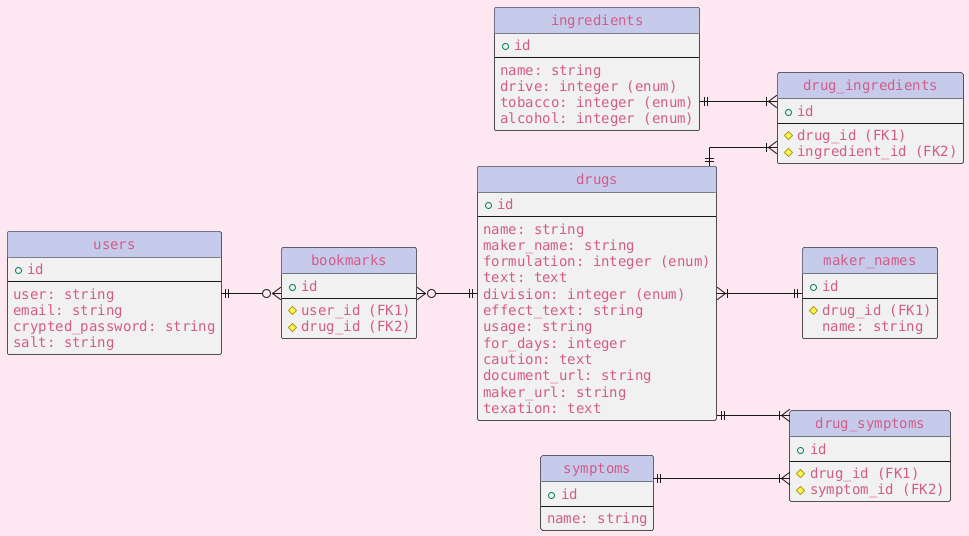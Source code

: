 @startuml
skinparam defaultFontName Monospaced
skinparam defaultFontColor #d25b87
skinparam backgroundColor #fde8f1
skinparam Legend_BackgroundColor LavenderBlush
skinparam ClassHeaderBackgroundColor #c6cbec
skinparam EntityBackgroundColor #FDFDF1
left to right direction
hide circle

' avoid problems with angled crows feet
skinparam linetype ortho


entity "drugs" as e01 {
+ id
--
name: string
maker_name: string
formulation: integer (enum)
text: text
division: integer (enum)
effect_text: string
usage: string
for_days: integer
caution: text
document_url: string
maker_url: string
texation: text
}

entity "ingredients" as e02 {
+ id
--
name: string
drive: integer (enum)
tobacco: integer (enum)
alcohol: integer (enum)
}

entity "drug_ingredients" as e08 {
+ id
--
# drug_id (FK1)
# ingredient_id (FK2)
}

entity "symptoms" as e03 {
+ id
--
name: string
}

entity "drug_symptoms" as e09 {
+ id
--
# drug_id (FK1)
# symptom_id (FK2)
}



entity "users" as e06 {
+ id
--
user: string
email: string
crypted_password: string
salt: string
}

entity "bookmarks" as e07 {
+ id
--
# user_id (FK1)
# drug_id (FK2)
}

entity "maker_names" as e04 {
+ id
--
# drug_id (FK1)
name: string
}

e01 ||--|{ e08
e02 ||--|{ e08
e01 ||--|{ e09
e03 ||--|{ e09
e06 ||--o{ e07
e07 }o--|| e01
e01 }|--|| e04



@enduml
